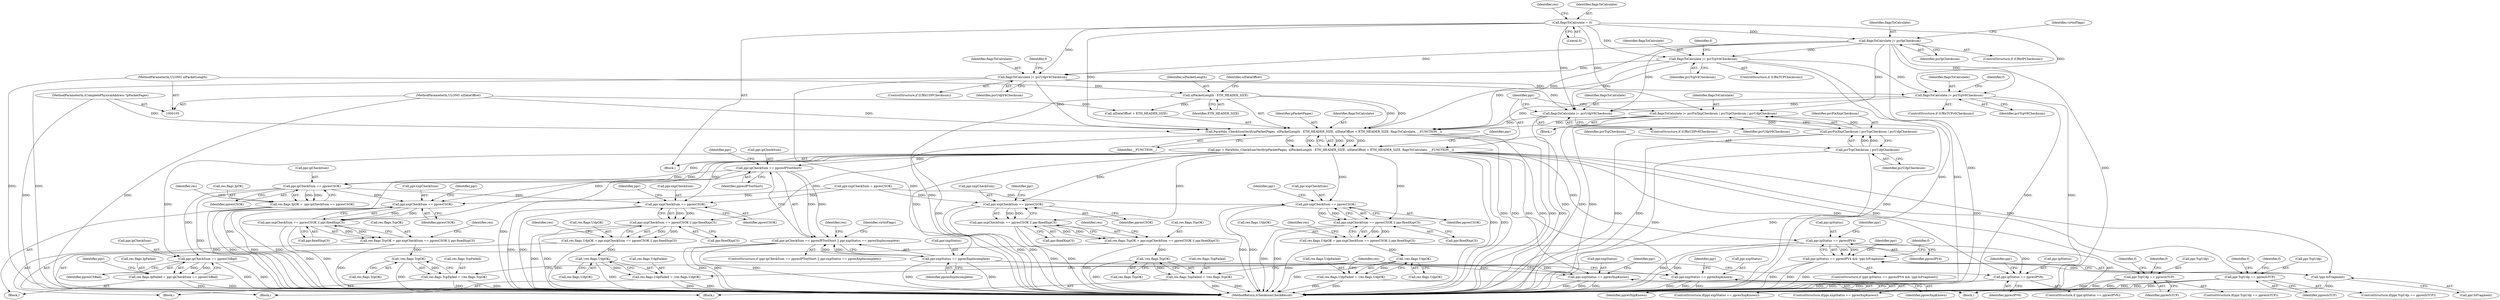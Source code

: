 digraph "1_kvm-guest-drivers-windows_723416fa4210b7464b28eab89cc76252e6193ac1@pointer" {
"1000188" [label="(Call,ParaNdis_CheckSumVerify(pPacketPages, ulPacketLength - ETH_HEADER_SIZE, ulDataOffset + ETH_HEADER_SIZE, flagsToCalculate, __FUNCTION__))"];
"1000108" [label="(MethodParameterIn,tCompletePhysicalAddress *pPacketPages)"];
"1000190" [label="(Call,ulPacketLength - ETH_HEADER_SIZE)"];
"1000109" [label="(MethodParameterIn,ULONG ulPacketLength)"];
"1000110" [label="(MethodParameterIn,ULONG ulDataOffset)"];
"1000183" [label="(Call,flagsToCalculate |= pcrUdpV6Checksum)"];
"1000135" [label="(Call,flagsToCalculate |= pcrIpChecksum)"];
"1000123" [label="(Call,flagsToCalculate = 0)"];
"1000162" [label="(Call,flagsToCalculate |= pcrTcpV4Checksum)"];
"1000176" [label="(Call,flagsToCalculate |= pcrTcpV6Checksum)"];
"1000169" [label="(Call,flagsToCalculate |= pcrUdpV4Checksum)"];
"1000149" [label="(Call,flagsToCalculate |= pcrFixXxpChecksum | pcrTcpChecksum | pcrUdpChecksum)"];
"1000151" [label="(Call,pcrFixXxpChecksum | pcrTcpChecksum | pcrUdpChecksum)"];
"1000153" [label="(Call,pcrTcpChecksum | pcrUdpChecksum)"];
"1000186" [label="(Call,ppr = ParaNdis_CheckSumVerify(pPacketPages, ulPacketLength - ETH_HEADER_SIZE, ulDataOffset + ETH_HEADER_SIZE, flagsToCalculate, __FUNCTION__))"];
"1000200" [label="(Call,ppr.ipCheckSum == ppresIPTooShort)"];
"1000199" [label="(Call,ppr.ipCheckSum == ppresIPTooShort || ppr.xxpStatus == ppresXxpIncomplete)"];
"1000266" [label="(Call,ppr.ipCheckSum == ppresCSOK)"];
"1000260" [label="(Call,res.flags.IpOK =  ppr.ipCheckSum == ppresCSOK)"];
"1000277" [label="(Call,ppr.ipCheckSum == ppresCSBad)"];
"1000271" [label="(Call,res.flags.IpFailed = ppr.ipCheckSum == ppresCSBad)"];
"1000308" [label="(Call,ppr.xxpCheckSum == ppresCSOK)"];
"1000307" [label="(Call,ppr.xxpCheckSum == ppresCSOK || ppr.fixedXxpCS)"];
"1000301" [label="(Call,res.flags.TcpOK = ppr.xxpCheckSum == ppresCSOK || ppr.fixedXxpCS)"];
"1000322" [label="(Call,!res.flags.TcpOK)"];
"1000316" [label="(Call,res.flags.TcpFailed = !res.flags.TcpOK)"];
"1000342" [label="(Call,ppr.xxpCheckSum == ppresCSOK)"];
"1000341" [label="(Call,ppr.xxpCheckSum == ppresCSOK || ppr.fixedXxpCS)"];
"1000335" [label="(Call,res.flags.UdpOK = ppr.xxpCheckSum == ppresCSOK || ppr.fixedXxpCS)"];
"1000356" [label="(Call,!res.flags.UdpOK)"];
"1000350" [label="(Call,res.flags.UdpFailed = !res.flags.UdpOK)"];
"1000205" [label="(Call,ppr.xxpStatus == ppresXxpIncomplete)"];
"1000283" [label="(Call,ppr.xxpStatus == ppresXxpKnown)"];
"1000371" [label="(Call,ppr.xxpStatus == ppresXxpKnown)"];
"1000245" [label="(Call,ppr.ipStatus == ppresIPV4)"];
"1000244" [label="(Call,ppr.ipStatus == ppresIPV4 && !ppr.IsFragment)"];
"1000364" [label="(Call,ppr.ipStatus == ppresIPV6)"];
"1000250" [label="(Call,!ppr.IsFragment)"];
"1000290" [label="(Call,ppr.TcpUdp == ppresIsTCP)"];
"1000378" [label="(Call,ppr.TcpUdp == ppresIsTCP)"];
"1000396" [label="(Call,ppr.xxpCheckSum == ppresCSOK)"];
"1000395" [label="(Call,ppr.xxpCheckSum == ppresCSOK || ppr.fixedXxpCS)"];
"1000389" [label="(Call,res.flags.TcpOK = ppr.xxpCheckSum == ppresCSOK || ppr.fixedXxpCS)"];
"1000410" [label="(Call,!res.flags.TcpOK)"];
"1000404" [label="(Call,res.flags.TcpFailed = !res.flags.TcpOK)"];
"1000430" [label="(Call,ppr.xxpCheckSum == ppresCSOK)"];
"1000429" [label="(Call,ppr.xxpCheckSum == ppresCSOK || ppr.fixedXxpCS)"];
"1000423" [label="(Call,res.flags.UdpOK = ppr.xxpCheckSum == ppresCSOK || ppr.fixedXxpCS)"];
"1000444" [label="(Call,!res.flags.UdpOK)"];
"1000438" [label="(Call,res.flags.UdpFailed = !res.flags.UdpOK)"];
"1000108" [label="(MethodParameterIn,tCompletePhysicalAddress *pPacketPages)"];
"1000249" [label="(Identifier,ppresIPV4)"];
"1000365" [label="(Call,ppr.ipStatus)"];
"1000189" [label="(Identifier,pPacketPages)"];
"1000382" [label="(Identifier,ppresIsTCP)"];
"1000109" [label="(MethodParameterIn,ULONG ulPacketLength)"];
"1000274" [label="(Identifier,res)"];
"1000401" [label="(Call,ppr.fixedXxpCS)"];
"1000308" [label="(Call,ppr.xxpCheckSum == ppresCSOK)"];
"1000199" [label="(Call,ppr.ipCheckSum == ppresIPTooShort || ppr.xxpStatus == ppresXxpIncomplete)"];
"1000243" [label="(ControlStructure,if (ppr.ipStatus == ppresIPV4 && !ppr.IsFragment))"];
"1000197" [label="(Identifier,__FUNCTION__)"];
"1000298" [label="(Identifier,f)"];
"1000371" [label="(Call,ppr.xxpStatus == ppresXxpKnown)"];
"1000375" [label="(Identifier,ppresXxpKnown)"];
"1000402" [label="(Identifier,ppr)"];
"1000451" [label="(Identifier,res)"];
"1000207" [label="(Identifier,ppr)"];
"1000363" [label="(ControlStructure,if (ppr.ipStatus == ppresIPV6))"];
"1000191" [label="(Identifier,ulPacketLength)"];
"1000137" [label="(Identifier,pcrIpChecksum)"];
"1000176" [label="(Call,flagsToCalculate |= pcrTcpV6Checksum)"];
"1000187" [label="(Identifier,ppr)"];
"1000131" [label="(ControlStructure,if (f.fRxIPChecksum))"];
"1000128" [label="(Identifier,res)"];
"1000377" [label="(ControlStructure,if(ppr.TcpUdp == ppresIsTCP))"];
"1000158" [label="(ControlStructure,if (f.fRxTCPChecksum))"];
"1000313" [label="(Call,ppr.fixedXxpCS)"];
"1000336" [label="(Call,res.flags.UdpOK)"];
"1000271" [label="(Call,res.flags.IpFailed = ppr.ipCheckSum == ppresCSBad)"];
"1000444" [label="(Call,!res.flags.UdpOK)"];
"1000154" [label="(Identifier,pcrTcpChecksum)"];
"1000162" [label="(Call,flagsToCalculate |= pcrTcpV4Checksum)"];
"1000436" [label="(Identifier,ppr)"];
"1000309" [label="(Call,ppr.xxpCheckSum)"];
"1000314" [label="(Identifier,ppr)"];
"1000153" [label="(Call,pcrTcpChecksum | pcrUdpChecksum)"];
"1000188" [label="(Call,ParaNdis_CheckSumVerify(pPacketPages, ulPacketLength - ETH_HEADER_SIZE, ulDataOffset + ETH_HEADER_SIZE, flagsToCalculate, __FUNCTION__))"];
"1000290" [label="(Call,ppr.TcpUdp == ppresIsTCP)"];
"1000285" [label="(Identifier,ppr)"];
"1000307" [label="(Call,ppr.xxpCheckSum == ppresCSOK || ppr.fixedXxpCS)"];
"1000206" [label="(Call,ppr.xxpStatus)"];
"1000277" [label="(Call,ppr.ipCheckSum == ppresCSBad)"];
"1000125" [label="(Literal,0)"];
"1000204" [label="(Identifier,ppresIPTooShort)"];
"1000302" [label="(Call,res.flags.TcpOK)"];
"1000405" [label="(Call,res.flags.TcpFailed)"];
"1000179" [label="(ControlStructure,if (f.fRxUDPv6Checksum))"];
"1000435" [label="(Call,ppr.fixedXxpCS)"];
"1000136" [label="(Identifier,flagsToCalculate)"];
"1000356" [label="(Call,!res.flags.UdpOK)"];
"1000266" [label="(Call,ppr.ipCheckSum == ppresCSOK)"];
"1000205" [label="(Call,ppr.xxpStatus == ppresXxpIncomplete)"];
"1000174" [label="(Identifier,f)"];
"1000178" [label="(Identifier,pcrTcpV6Checksum)"];
"1000319" [label="(Identifier,res)"];
"1000422" [label="(Block,)"];
"1000323" [label="(Call,res.flags.TcpOK)"];
"1000346" [label="(Identifier,ppresCSOK)"];
"1000322" [label="(Call,!res.flags.TcpOK)"];
"1000150" [label="(Identifier,flagsToCalculate)"];
"1000434" [label="(Identifier,ppresCSOK)"];
"1000389" [label="(Call,res.flags.TcpOK = ppr.xxpCheckSum == ppresCSOK || ppr.fixedXxpCS)"];
"1000370" [label="(ControlStructure,if(ppr.xxpStatus == ppresXxpKnown))"];
"1000200" [label="(Call,ppr.ipCheckSum == ppresIPTooShort)"];
"1000366" [label="(Identifier,ppr)"];
"1000165" [label="(ControlStructure,if (f.fRxUDPChecksum))"];
"1000246" [label="(Call,ppr.ipStatus)"];
"1000238" [label="(Call,ppr.xxpCheckSum = ppresCSOK)"];
"1000172" [label="(ControlStructure,if (f.fRxTCPv6Checksum))"];
"1000259" [label="(Block,)"];
"1000353" [label="(Identifier,res)"];
"1000201" [label="(Call,ppr.ipCheckSum)"];
"1000209" [label="(Identifier,ppresXxpIncomplete)"];
"1000351" [label="(Call,res.flags.UdpFailed)"];
"1000357" [label="(Call,res.flags.UdpOK)"];
"1000169" [label="(Call,flagsToCalculate |= pcrUdpV4Checksum)"];
"1000164" [label="(Identifier,pcrTcpV4Checksum)"];
"1000430" [label="(Call,ppr.xxpCheckSum == ppresCSOK)"];
"1000386" [label="(Identifier,f)"];
"1000373" [label="(Identifier,ppr)"];
"1000438" [label="(Call,res.flags.UdpFailed = !res.flags.UdpOK)"];
"1000292" [label="(Identifier,ppr)"];
"1000184" [label="(Identifier,flagsToCalculate)"];
"1000312" [label="(Identifier,ppresCSOK)"];
"1000439" [label="(Call,res.flags.UdpFailed)"];
"1000395" [label="(Call,ppr.xxpCheckSum == ppresCSOK || ppr.fixedXxpCS)"];
"1000368" [label="(Identifier,ppresIPV6)"];
"1000244" [label="(Call,ppr.ipStatus == ppresIPV4 && !ppr.IsFragment)"];
"1000151" [label="(Call,pcrFixXxpChecksum | pcrTcpChecksum | pcrUdpChecksum)"];
"1000332" [label="(Identifier,f)"];
"1000110" [label="(MethodParameterIn,ULONG ulDataOffset)"];
"1000270" [label="(Identifier,ppresCSOK)"];
"1000380" [label="(Identifier,ppr)"];
"1000141" [label="(Identifier,virtioFlags)"];
"1000396" [label="(Call,ppr.xxpCheckSum == ppresCSOK)"];
"1000193" [label="(Call,ulDataOffset + ETH_HEADER_SIZE)"];
"1000379" [label="(Call,ppr.TcpUdp)"];
"1000431" [label="(Call,ppr.xxpCheckSum)"];
"1000300" [label="(Block,)"];
"1000407" [label="(Identifier,res)"];
"1000190" [label="(Call,ulPacketLength - ETH_HEADER_SIZE)"];
"1000411" [label="(Call,res.flags.TcpOK)"];
"1000186" [label="(Call,ppr = ParaNdis_CheckSumVerify(pPacketPages, ulPacketLength - ETH_HEADER_SIZE, ulDataOffset + ETH_HEADER_SIZE, flagsToCalculate, __FUNCTION__))"];
"1000342" [label="(Call,ppr.xxpCheckSum == ppresCSOK)"];
"1000257" [label="(Identifier,f)"];
"1000272" [label="(Call,res.flags.IpFailed)"];
"1000294" [label="(Identifier,ppresIsTCP)"];
"1000400" [label="(Identifier,ppresCSOK)"];
"1000335" [label="(Call,res.flags.UdpOK = ppr.xxpCheckSum == ppresCSOK || ppr.fixedXxpCS)"];
"1000198" [label="(ControlStructure,if (ppr.ipCheckSum == ppresIPTooShort || ppr.xxpStatus == ppresXxpIncomplete))"];
"1000192" [label="(Identifier,ETH_HEADER_SIZE)"];
"1000183" [label="(Call,flagsToCalculate |= pcrUdpV6Checksum)"];
"1000348" [label="(Identifier,ppr)"];
"1000334" [label="(Block,)"];
"1000317" [label="(Call,res.flags.TcpFailed)"];
"1000185" [label="(Identifier,pcrUdpV6Checksum)"];
"1000364" [label="(Call,ppr.ipStatus == ppresIPV6)"];
"1000214" [label="(Identifier,res)"];
"1000177" [label="(Identifier,flagsToCalculate)"];
"1000252" [label="(Identifier,ppr)"];
"1000423" [label="(Call,res.flags.UdpOK = ppr.xxpCheckSum == ppresCSOK || ppr.fixedXxpCS)"];
"1000316" [label="(Call,res.flags.TcpFailed = !res.flags.TcpOK)"];
"1000155" [label="(Identifier,pcrUdpChecksum)"];
"1000171" [label="(Identifier,pcrUdpV4Checksum)"];
"1000202" [label="(Identifier,ppr)"];
"1000397" [label="(Call,ppr.xxpCheckSum)"];
"1000429" [label="(Call,ppr.xxpCheckSum == ppresCSOK || ppr.fixedXxpCS)"];
"1000420" [label="(Identifier,f)"];
"1000452" [label="(MethodReturn,tChecksumCheckResult)"];
"1000343" [label="(Call,ppr.xxpCheckSum)"];
"1000111" [label="(Block,)"];
"1000283" [label="(Call,ppr.xxpStatus == ppresXxpKnown)"];
"1000410" [label="(Call,!res.flags.TcpOK)"];
"1000170" [label="(Identifier,flagsToCalculate)"];
"1000267" [label="(Call,ppr.ipCheckSum)"];
"1000291" [label="(Call,ppr.TcpUdp)"];
"1000163" [label="(Identifier,flagsToCalculate)"];
"1000278" [label="(Call,ppr.ipCheckSum)"];
"1000347" [label="(Call,ppr.fixedXxpCS)"];
"1000167" [label="(Identifier,f)"];
"1000251" [label="(Call,ppr.IsFragment)"];
"1000194" [label="(Identifier,ulDataOffset)"];
"1000196" [label="(Identifier,flagsToCalculate)"];
"1000124" [label="(Identifier,flagsToCalculate)"];
"1000284" [label="(Call,ppr.xxpStatus)"];
"1000135" [label="(Call,flagsToCalculate |= pcrIpChecksum)"];
"1000123" [label="(Call,flagsToCalculate = 0)"];
"1000424" [label="(Call,res.flags.UdpOK)"];
"1000260" [label="(Call,res.flags.IpOK =  ppr.ipCheckSum == ppresCSOK)"];
"1000388" [label="(Block,)"];
"1000152" [label="(Identifier,pcrFixXxpChecksum)"];
"1000301" [label="(Call,res.flags.TcpOK = ppr.xxpCheckSum == ppresCSOK || ppr.fixedXxpCS)"];
"1000281" [label="(Identifier,ppresCSBad)"];
"1000390" [label="(Call,res.flags.TcpOK)"];
"1000441" [label="(Identifier,res)"];
"1000282" [label="(ControlStructure,if(ppr.xxpStatus == ppresXxpKnown))"];
"1000149" [label="(Call,flagsToCalculate |= pcrFixXxpChecksum | pcrTcpChecksum | pcrUdpChecksum)"];
"1000287" [label="(Identifier,ppresXxpKnown)"];
"1000350" [label="(Call,res.flags.UdpFailed = !res.flags.UdpOK)"];
"1000378" [label="(Call,ppr.TcpUdp == ppresIsTCP)"];
"1000289" [label="(ControlStructure,if(ppr.TcpUdp == ppresIsTCP))"];
"1000372" [label="(Call,ppr.xxpStatus)"];
"1000445" [label="(Call,res.flags.UdpOK)"];
"1000181" [label="(Identifier,f)"];
"1000341" [label="(Call,ppr.xxpCheckSum == ppresCSOK || ppr.fixedXxpCS)"];
"1000261" [label="(Call,res.flags.IpOK)"];
"1000245" [label="(Call,ppr.ipStatus == ppresIPV4)"];
"1000404" [label="(Call,res.flags.TcpFailed = !res.flags.TcpOK)"];
"1000250" [label="(Call,!ppr.IsFragment)"];
"1000148" [label="(Block,)"];
"1000229" [label="(Identifier,virtioFlags)"];
"1000188" -> "1000186"  [label="AST: "];
"1000188" -> "1000197"  [label="CFG: "];
"1000189" -> "1000188"  [label="AST: "];
"1000190" -> "1000188"  [label="AST: "];
"1000193" -> "1000188"  [label="AST: "];
"1000196" -> "1000188"  [label="AST: "];
"1000197" -> "1000188"  [label="AST: "];
"1000186" -> "1000188"  [label="CFG: "];
"1000188" -> "1000452"  [label="DDG: "];
"1000188" -> "1000452"  [label="DDG: "];
"1000188" -> "1000452"  [label="DDG: "];
"1000188" -> "1000452"  [label="DDG: "];
"1000188" -> "1000452"  [label="DDG: "];
"1000188" -> "1000186"  [label="DDG: "];
"1000188" -> "1000186"  [label="DDG: "];
"1000188" -> "1000186"  [label="DDG: "];
"1000188" -> "1000186"  [label="DDG: "];
"1000188" -> "1000186"  [label="DDG: "];
"1000108" -> "1000188"  [label="DDG: "];
"1000190" -> "1000188"  [label="DDG: "];
"1000190" -> "1000188"  [label="DDG: "];
"1000110" -> "1000188"  [label="DDG: "];
"1000183" -> "1000188"  [label="DDG: "];
"1000135" -> "1000188"  [label="DDG: "];
"1000162" -> "1000188"  [label="DDG: "];
"1000123" -> "1000188"  [label="DDG: "];
"1000176" -> "1000188"  [label="DDG: "];
"1000169" -> "1000188"  [label="DDG: "];
"1000149" -> "1000188"  [label="DDG: "];
"1000108" -> "1000105"  [label="AST: "];
"1000108" -> "1000452"  [label="DDG: "];
"1000190" -> "1000192"  [label="CFG: "];
"1000191" -> "1000190"  [label="AST: "];
"1000192" -> "1000190"  [label="AST: "];
"1000194" -> "1000190"  [label="CFG: "];
"1000190" -> "1000452"  [label="DDG: "];
"1000109" -> "1000190"  [label="DDG: "];
"1000190" -> "1000193"  [label="DDG: "];
"1000109" -> "1000105"  [label="AST: "];
"1000109" -> "1000452"  [label="DDG: "];
"1000110" -> "1000105"  [label="AST: "];
"1000110" -> "1000452"  [label="DDG: "];
"1000110" -> "1000193"  [label="DDG: "];
"1000183" -> "1000179"  [label="AST: "];
"1000183" -> "1000185"  [label="CFG: "];
"1000184" -> "1000183"  [label="AST: "];
"1000185" -> "1000183"  [label="AST: "];
"1000187" -> "1000183"  [label="CFG: "];
"1000183" -> "1000452"  [label="DDG: "];
"1000183" -> "1000452"  [label="DDG: "];
"1000135" -> "1000183"  [label="DDG: "];
"1000162" -> "1000183"  [label="DDG: "];
"1000123" -> "1000183"  [label="DDG: "];
"1000176" -> "1000183"  [label="DDG: "];
"1000169" -> "1000183"  [label="DDG: "];
"1000135" -> "1000131"  [label="AST: "];
"1000135" -> "1000137"  [label="CFG: "];
"1000136" -> "1000135"  [label="AST: "];
"1000137" -> "1000135"  [label="AST: "];
"1000141" -> "1000135"  [label="CFG: "];
"1000135" -> "1000452"  [label="DDG: "];
"1000135" -> "1000452"  [label="DDG: "];
"1000123" -> "1000135"  [label="DDG: "];
"1000135" -> "1000149"  [label="DDG: "];
"1000135" -> "1000162"  [label="DDG: "];
"1000135" -> "1000169"  [label="DDG: "];
"1000135" -> "1000176"  [label="DDG: "];
"1000123" -> "1000111"  [label="AST: "];
"1000123" -> "1000125"  [label="CFG: "];
"1000124" -> "1000123"  [label="AST: "];
"1000125" -> "1000123"  [label="AST: "];
"1000128" -> "1000123"  [label="CFG: "];
"1000123" -> "1000149"  [label="DDG: "];
"1000123" -> "1000162"  [label="DDG: "];
"1000123" -> "1000169"  [label="DDG: "];
"1000123" -> "1000176"  [label="DDG: "];
"1000162" -> "1000158"  [label="AST: "];
"1000162" -> "1000164"  [label="CFG: "];
"1000163" -> "1000162"  [label="AST: "];
"1000164" -> "1000162"  [label="AST: "];
"1000167" -> "1000162"  [label="CFG: "];
"1000162" -> "1000452"  [label="DDG: "];
"1000162" -> "1000452"  [label="DDG: "];
"1000162" -> "1000169"  [label="DDG: "];
"1000162" -> "1000176"  [label="DDG: "];
"1000176" -> "1000172"  [label="AST: "];
"1000176" -> "1000178"  [label="CFG: "];
"1000177" -> "1000176"  [label="AST: "];
"1000178" -> "1000176"  [label="AST: "];
"1000181" -> "1000176"  [label="CFG: "];
"1000176" -> "1000452"  [label="DDG: "];
"1000176" -> "1000452"  [label="DDG: "];
"1000169" -> "1000176"  [label="DDG: "];
"1000169" -> "1000165"  [label="AST: "];
"1000169" -> "1000171"  [label="CFG: "];
"1000170" -> "1000169"  [label="AST: "];
"1000171" -> "1000169"  [label="AST: "];
"1000174" -> "1000169"  [label="CFG: "];
"1000169" -> "1000452"  [label="DDG: "];
"1000169" -> "1000452"  [label="DDG: "];
"1000149" -> "1000148"  [label="AST: "];
"1000149" -> "1000151"  [label="CFG: "];
"1000150" -> "1000149"  [label="AST: "];
"1000151" -> "1000149"  [label="AST: "];
"1000187" -> "1000149"  [label="CFG: "];
"1000149" -> "1000452"  [label="DDG: "];
"1000149" -> "1000452"  [label="DDG: "];
"1000151" -> "1000149"  [label="DDG: "];
"1000151" -> "1000149"  [label="DDG: "];
"1000151" -> "1000153"  [label="CFG: "];
"1000152" -> "1000151"  [label="AST: "];
"1000153" -> "1000151"  [label="AST: "];
"1000151" -> "1000452"  [label="DDG: "];
"1000151" -> "1000452"  [label="DDG: "];
"1000153" -> "1000151"  [label="DDG: "];
"1000153" -> "1000151"  [label="DDG: "];
"1000153" -> "1000155"  [label="CFG: "];
"1000154" -> "1000153"  [label="AST: "];
"1000155" -> "1000153"  [label="AST: "];
"1000153" -> "1000452"  [label="DDG: "];
"1000153" -> "1000452"  [label="DDG: "];
"1000186" -> "1000111"  [label="AST: "];
"1000187" -> "1000186"  [label="AST: "];
"1000202" -> "1000186"  [label="CFG: "];
"1000186" -> "1000452"  [label="DDG: "];
"1000186" -> "1000452"  [label="DDG: "];
"1000186" -> "1000200"  [label="DDG: "];
"1000186" -> "1000205"  [label="DDG: "];
"1000186" -> "1000245"  [label="DDG: "];
"1000186" -> "1000250"  [label="DDG: "];
"1000186" -> "1000266"  [label="DDG: "];
"1000186" -> "1000277"  [label="DDG: "];
"1000186" -> "1000283"  [label="DDG: "];
"1000186" -> "1000290"  [label="DDG: "];
"1000186" -> "1000308"  [label="DDG: "];
"1000186" -> "1000307"  [label="DDG: "];
"1000186" -> "1000342"  [label="DDG: "];
"1000186" -> "1000341"  [label="DDG: "];
"1000186" -> "1000364"  [label="DDG: "];
"1000186" -> "1000371"  [label="DDG: "];
"1000186" -> "1000378"  [label="DDG: "];
"1000186" -> "1000396"  [label="DDG: "];
"1000186" -> "1000395"  [label="DDG: "];
"1000186" -> "1000430"  [label="DDG: "];
"1000186" -> "1000429"  [label="DDG: "];
"1000200" -> "1000199"  [label="AST: "];
"1000200" -> "1000204"  [label="CFG: "];
"1000201" -> "1000200"  [label="AST: "];
"1000204" -> "1000200"  [label="AST: "];
"1000207" -> "1000200"  [label="CFG: "];
"1000199" -> "1000200"  [label="CFG: "];
"1000200" -> "1000452"  [label="DDG: "];
"1000200" -> "1000452"  [label="DDG: "];
"1000200" -> "1000199"  [label="DDG: "];
"1000200" -> "1000199"  [label="DDG: "];
"1000200" -> "1000266"  [label="DDG: "];
"1000199" -> "1000198"  [label="AST: "];
"1000199" -> "1000205"  [label="CFG: "];
"1000205" -> "1000199"  [label="AST: "];
"1000214" -> "1000199"  [label="CFG: "];
"1000229" -> "1000199"  [label="CFG: "];
"1000199" -> "1000452"  [label="DDG: "];
"1000199" -> "1000452"  [label="DDG: "];
"1000199" -> "1000452"  [label="DDG: "];
"1000205" -> "1000199"  [label="DDG: "];
"1000205" -> "1000199"  [label="DDG: "];
"1000266" -> "1000260"  [label="AST: "];
"1000266" -> "1000270"  [label="CFG: "];
"1000267" -> "1000266"  [label="AST: "];
"1000270" -> "1000266"  [label="AST: "];
"1000260" -> "1000266"  [label="CFG: "];
"1000266" -> "1000452"  [label="DDG: "];
"1000266" -> "1000260"  [label="DDG: "];
"1000266" -> "1000260"  [label="DDG: "];
"1000266" -> "1000277"  [label="DDG: "];
"1000266" -> "1000308"  [label="DDG: "];
"1000266" -> "1000342"  [label="DDG: "];
"1000260" -> "1000259"  [label="AST: "];
"1000261" -> "1000260"  [label="AST: "];
"1000274" -> "1000260"  [label="CFG: "];
"1000260" -> "1000452"  [label="DDG: "];
"1000260" -> "1000452"  [label="DDG: "];
"1000277" -> "1000271"  [label="AST: "];
"1000277" -> "1000281"  [label="CFG: "];
"1000278" -> "1000277"  [label="AST: "];
"1000281" -> "1000277"  [label="AST: "];
"1000271" -> "1000277"  [label="CFG: "];
"1000277" -> "1000452"  [label="DDG: "];
"1000277" -> "1000452"  [label="DDG: "];
"1000277" -> "1000271"  [label="DDG: "];
"1000277" -> "1000271"  [label="DDG: "];
"1000271" -> "1000259"  [label="AST: "];
"1000272" -> "1000271"  [label="AST: "];
"1000285" -> "1000271"  [label="CFG: "];
"1000271" -> "1000452"  [label="DDG: "];
"1000271" -> "1000452"  [label="DDG: "];
"1000308" -> "1000307"  [label="AST: "];
"1000308" -> "1000312"  [label="CFG: "];
"1000309" -> "1000308"  [label="AST: "];
"1000312" -> "1000308"  [label="AST: "];
"1000314" -> "1000308"  [label="CFG: "];
"1000307" -> "1000308"  [label="CFG: "];
"1000308" -> "1000452"  [label="DDG: "];
"1000308" -> "1000452"  [label="DDG: "];
"1000308" -> "1000307"  [label="DDG: "];
"1000308" -> "1000307"  [label="DDG: "];
"1000238" -> "1000308"  [label="DDG: "];
"1000307" -> "1000301"  [label="AST: "];
"1000307" -> "1000313"  [label="CFG: "];
"1000313" -> "1000307"  [label="AST: "];
"1000301" -> "1000307"  [label="CFG: "];
"1000307" -> "1000452"  [label="DDG: "];
"1000307" -> "1000452"  [label="DDG: "];
"1000307" -> "1000301"  [label="DDG: "];
"1000307" -> "1000301"  [label="DDG: "];
"1000301" -> "1000300"  [label="AST: "];
"1000302" -> "1000301"  [label="AST: "];
"1000319" -> "1000301"  [label="CFG: "];
"1000301" -> "1000452"  [label="DDG: "];
"1000301" -> "1000322"  [label="DDG: "];
"1000322" -> "1000316"  [label="AST: "];
"1000322" -> "1000323"  [label="CFG: "];
"1000323" -> "1000322"  [label="AST: "];
"1000316" -> "1000322"  [label="CFG: "];
"1000322" -> "1000452"  [label="DDG: "];
"1000322" -> "1000316"  [label="DDG: "];
"1000316" -> "1000300"  [label="AST: "];
"1000317" -> "1000316"  [label="AST: "];
"1000451" -> "1000316"  [label="CFG: "];
"1000316" -> "1000452"  [label="DDG: "];
"1000316" -> "1000452"  [label="DDG: "];
"1000342" -> "1000341"  [label="AST: "];
"1000342" -> "1000346"  [label="CFG: "];
"1000343" -> "1000342"  [label="AST: "];
"1000346" -> "1000342"  [label="AST: "];
"1000348" -> "1000342"  [label="CFG: "];
"1000341" -> "1000342"  [label="CFG: "];
"1000342" -> "1000452"  [label="DDG: "];
"1000342" -> "1000452"  [label="DDG: "];
"1000342" -> "1000341"  [label="DDG: "];
"1000342" -> "1000341"  [label="DDG: "];
"1000238" -> "1000342"  [label="DDG: "];
"1000341" -> "1000335"  [label="AST: "];
"1000341" -> "1000347"  [label="CFG: "];
"1000347" -> "1000341"  [label="AST: "];
"1000335" -> "1000341"  [label="CFG: "];
"1000341" -> "1000452"  [label="DDG: "];
"1000341" -> "1000452"  [label="DDG: "];
"1000341" -> "1000335"  [label="DDG: "];
"1000341" -> "1000335"  [label="DDG: "];
"1000335" -> "1000334"  [label="AST: "];
"1000336" -> "1000335"  [label="AST: "];
"1000353" -> "1000335"  [label="CFG: "];
"1000335" -> "1000452"  [label="DDG: "];
"1000335" -> "1000356"  [label="DDG: "];
"1000356" -> "1000350"  [label="AST: "];
"1000356" -> "1000357"  [label="CFG: "];
"1000357" -> "1000356"  [label="AST: "];
"1000350" -> "1000356"  [label="CFG: "];
"1000356" -> "1000452"  [label="DDG: "];
"1000356" -> "1000350"  [label="DDG: "];
"1000350" -> "1000334"  [label="AST: "];
"1000351" -> "1000350"  [label="AST: "];
"1000451" -> "1000350"  [label="CFG: "];
"1000350" -> "1000452"  [label="DDG: "];
"1000350" -> "1000452"  [label="DDG: "];
"1000205" -> "1000209"  [label="CFG: "];
"1000206" -> "1000205"  [label="AST: "];
"1000209" -> "1000205"  [label="AST: "];
"1000205" -> "1000452"  [label="DDG: "];
"1000205" -> "1000452"  [label="DDG: "];
"1000205" -> "1000283"  [label="DDG: "];
"1000205" -> "1000371"  [label="DDG: "];
"1000283" -> "1000282"  [label="AST: "];
"1000283" -> "1000287"  [label="CFG: "];
"1000284" -> "1000283"  [label="AST: "];
"1000287" -> "1000283"  [label="AST: "];
"1000292" -> "1000283"  [label="CFG: "];
"1000451" -> "1000283"  [label="CFG: "];
"1000283" -> "1000452"  [label="DDG: "];
"1000283" -> "1000452"  [label="DDG: "];
"1000283" -> "1000452"  [label="DDG: "];
"1000371" -> "1000370"  [label="AST: "];
"1000371" -> "1000375"  [label="CFG: "];
"1000372" -> "1000371"  [label="AST: "];
"1000375" -> "1000371"  [label="AST: "];
"1000380" -> "1000371"  [label="CFG: "];
"1000451" -> "1000371"  [label="CFG: "];
"1000371" -> "1000452"  [label="DDG: "];
"1000371" -> "1000452"  [label="DDG: "];
"1000371" -> "1000452"  [label="DDG: "];
"1000245" -> "1000244"  [label="AST: "];
"1000245" -> "1000249"  [label="CFG: "];
"1000246" -> "1000245"  [label="AST: "];
"1000249" -> "1000245"  [label="AST: "];
"1000252" -> "1000245"  [label="CFG: "];
"1000244" -> "1000245"  [label="CFG: "];
"1000245" -> "1000452"  [label="DDG: "];
"1000245" -> "1000452"  [label="DDG: "];
"1000245" -> "1000244"  [label="DDG: "];
"1000245" -> "1000244"  [label="DDG: "];
"1000245" -> "1000364"  [label="DDG: "];
"1000244" -> "1000243"  [label="AST: "];
"1000244" -> "1000250"  [label="CFG: "];
"1000250" -> "1000244"  [label="AST: "];
"1000257" -> "1000244"  [label="CFG: "];
"1000366" -> "1000244"  [label="CFG: "];
"1000244" -> "1000452"  [label="DDG: "];
"1000244" -> "1000452"  [label="DDG: "];
"1000244" -> "1000452"  [label="DDG: "];
"1000250" -> "1000244"  [label="DDG: "];
"1000364" -> "1000363"  [label="AST: "];
"1000364" -> "1000368"  [label="CFG: "];
"1000365" -> "1000364"  [label="AST: "];
"1000368" -> "1000364"  [label="AST: "];
"1000373" -> "1000364"  [label="CFG: "];
"1000451" -> "1000364"  [label="CFG: "];
"1000364" -> "1000452"  [label="DDG: "];
"1000364" -> "1000452"  [label="DDG: "];
"1000364" -> "1000452"  [label="DDG: "];
"1000250" -> "1000251"  [label="CFG: "];
"1000251" -> "1000250"  [label="AST: "];
"1000250" -> "1000452"  [label="DDG: "];
"1000290" -> "1000289"  [label="AST: "];
"1000290" -> "1000294"  [label="CFG: "];
"1000291" -> "1000290"  [label="AST: "];
"1000294" -> "1000290"  [label="AST: "];
"1000298" -> "1000290"  [label="CFG: "];
"1000332" -> "1000290"  [label="CFG: "];
"1000290" -> "1000452"  [label="DDG: "];
"1000290" -> "1000452"  [label="DDG: "];
"1000290" -> "1000452"  [label="DDG: "];
"1000378" -> "1000377"  [label="AST: "];
"1000378" -> "1000382"  [label="CFG: "];
"1000379" -> "1000378"  [label="AST: "];
"1000382" -> "1000378"  [label="AST: "];
"1000386" -> "1000378"  [label="CFG: "];
"1000420" -> "1000378"  [label="CFG: "];
"1000378" -> "1000452"  [label="DDG: "];
"1000378" -> "1000452"  [label="DDG: "];
"1000378" -> "1000452"  [label="DDG: "];
"1000396" -> "1000395"  [label="AST: "];
"1000396" -> "1000400"  [label="CFG: "];
"1000397" -> "1000396"  [label="AST: "];
"1000400" -> "1000396"  [label="AST: "];
"1000402" -> "1000396"  [label="CFG: "];
"1000395" -> "1000396"  [label="CFG: "];
"1000396" -> "1000452"  [label="DDG: "];
"1000396" -> "1000452"  [label="DDG: "];
"1000396" -> "1000395"  [label="DDG: "];
"1000396" -> "1000395"  [label="DDG: "];
"1000238" -> "1000396"  [label="DDG: "];
"1000395" -> "1000389"  [label="AST: "];
"1000395" -> "1000401"  [label="CFG: "];
"1000401" -> "1000395"  [label="AST: "];
"1000389" -> "1000395"  [label="CFG: "];
"1000395" -> "1000452"  [label="DDG: "];
"1000395" -> "1000452"  [label="DDG: "];
"1000395" -> "1000389"  [label="DDG: "];
"1000395" -> "1000389"  [label="DDG: "];
"1000389" -> "1000388"  [label="AST: "];
"1000390" -> "1000389"  [label="AST: "];
"1000407" -> "1000389"  [label="CFG: "];
"1000389" -> "1000452"  [label="DDG: "];
"1000389" -> "1000410"  [label="DDG: "];
"1000410" -> "1000404"  [label="AST: "];
"1000410" -> "1000411"  [label="CFG: "];
"1000411" -> "1000410"  [label="AST: "];
"1000404" -> "1000410"  [label="CFG: "];
"1000410" -> "1000452"  [label="DDG: "];
"1000410" -> "1000404"  [label="DDG: "];
"1000404" -> "1000388"  [label="AST: "];
"1000405" -> "1000404"  [label="AST: "];
"1000451" -> "1000404"  [label="CFG: "];
"1000404" -> "1000452"  [label="DDG: "];
"1000404" -> "1000452"  [label="DDG: "];
"1000430" -> "1000429"  [label="AST: "];
"1000430" -> "1000434"  [label="CFG: "];
"1000431" -> "1000430"  [label="AST: "];
"1000434" -> "1000430"  [label="AST: "];
"1000436" -> "1000430"  [label="CFG: "];
"1000429" -> "1000430"  [label="CFG: "];
"1000430" -> "1000452"  [label="DDG: "];
"1000430" -> "1000452"  [label="DDG: "];
"1000430" -> "1000429"  [label="DDG: "];
"1000430" -> "1000429"  [label="DDG: "];
"1000238" -> "1000430"  [label="DDG: "];
"1000429" -> "1000423"  [label="AST: "];
"1000429" -> "1000435"  [label="CFG: "];
"1000435" -> "1000429"  [label="AST: "];
"1000423" -> "1000429"  [label="CFG: "];
"1000429" -> "1000452"  [label="DDG: "];
"1000429" -> "1000452"  [label="DDG: "];
"1000429" -> "1000423"  [label="DDG: "];
"1000429" -> "1000423"  [label="DDG: "];
"1000423" -> "1000422"  [label="AST: "];
"1000424" -> "1000423"  [label="AST: "];
"1000441" -> "1000423"  [label="CFG: "];
"1000423" -> "1000452"  [label="DDG: "];
"1000423" -> "1000444"  [label="DDG: "];
"1000444" -> "1000438"  [label="AST: "];
"1000444" -> "1000445"  [label="CFG: "];
"1000445" -> "1000444"  [label="AST: "];
"1000438" -> "1000444"  [label="CFG: "];
"1000444" -> "1000452"  [label="DDG: "];
"1000444" -> "1000438"  [label="DDG: "];
"1000438" -> "1000422"  [label="AST: "];
"1000439" -> "1000438"  [label="AST: "];
"1000451" -> "1000438"  [label="CFG: "];
"1000438" -> "1000452"  [label="DDG: "];
"1000438" -> "1000452"  [label="DDG: "];
}
